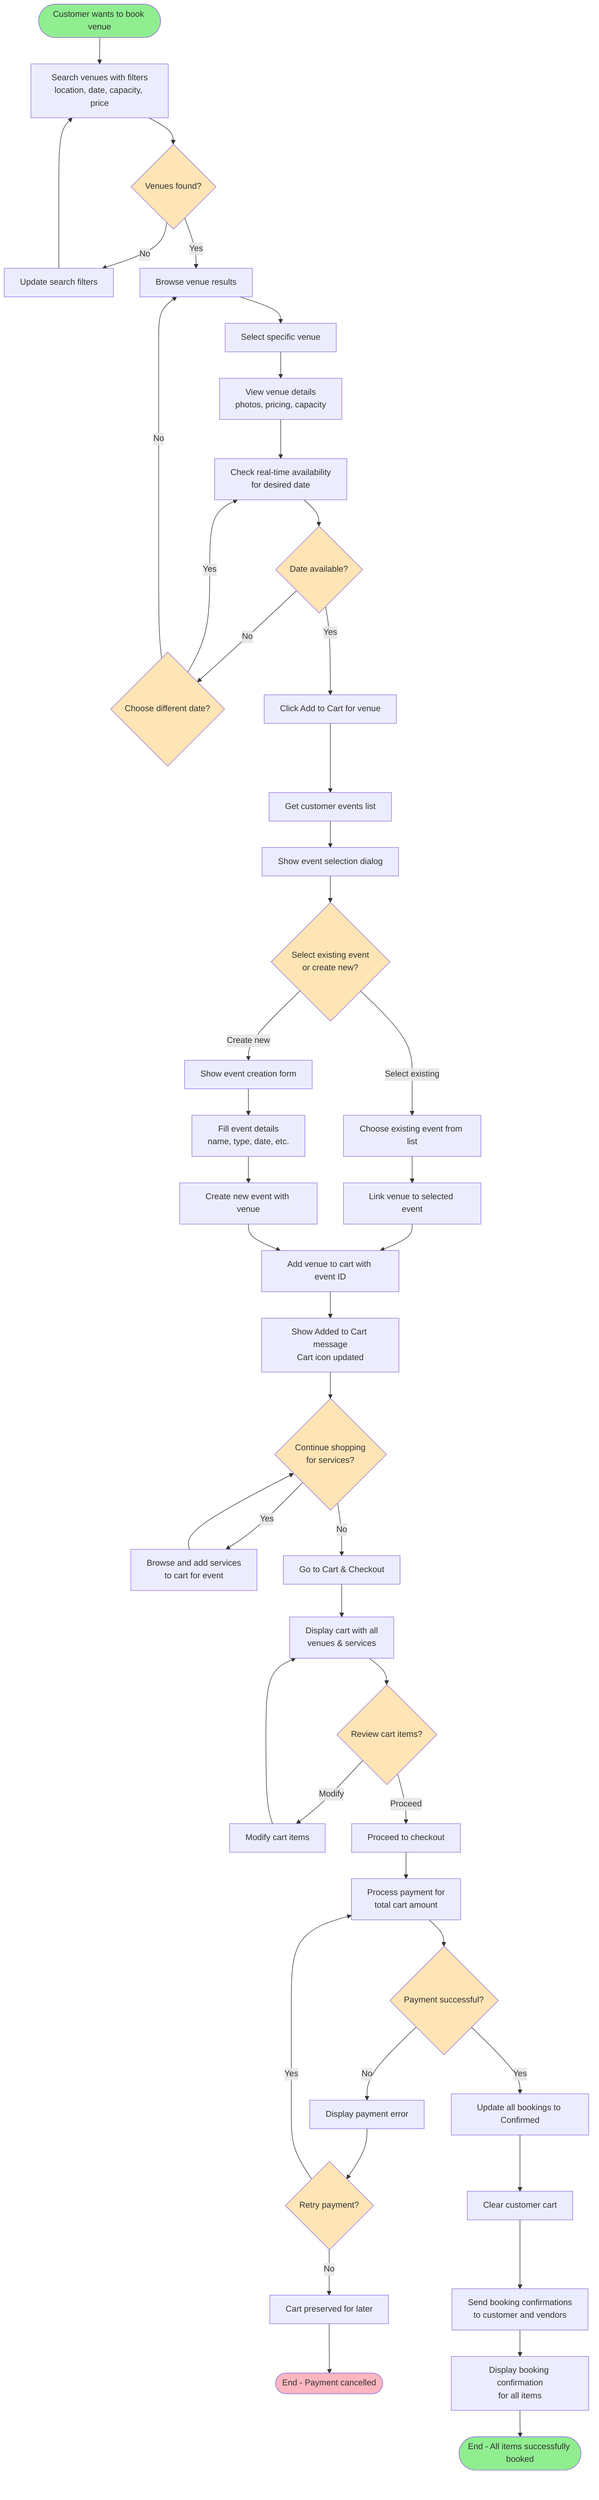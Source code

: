flowchart TD
    Start([Customer wants to book venue]) --> Search[Search venues with filters<br/>location, date, capacity, price]
    
    Search --> HasResults{Venues found?}
    
    HasResults -->|No| UpdateFilters[Update search filters]
    UpdateFilters --> Search
    
    HasResults -->|Yes| ViewResults[Browse venue results]
    ViewResults --> SelectVenue[Select specific venue]
    
    SelectVenue --> ViewDetails[View venue details<br/>photos, pricing, capacity]
    ViewDetails --> CheckAvailability[Check real-time availability<br/>for desired date]
    
    CheckAvailability --> IsAvailable{Date available?}
    
    IsAvailable -->|No| ChooseDate{Choose different date?}
    ChooseDate -->|Yes| CheckAvailability
    ChooseDate -->|No| ViewResults
    
    IsAvailable -->|Yes| AddToCart[Click Add to Cart for venue]
    AddToCart --> GetEvents[Get customer events list]
    GetEvents --> ShowEventDialog[Show event selection dialog]
    
    ShowEventDialog --> EventChoice{Select existing event<br/>or create new?}
    
    EventChoice -->|Select existing| ChooseExisting[Choose existing event from list]
    ChooseExisting --> LinkVenue[Link venue to selected event]
    
    EventChoice -->|Create new| ShowEventForm[Show event creation form]
    ShowEventForm --> FillEventDetails[Fill event details<br/>name, type, date, etc.]
    FillEventDetails --> CreateEvent[Create new event with venue]
    
    LinkVenue --> AddVenueToCart[Add venue to cart with event ID]
    CreateEvent --> AddVenueToCart
    
    AddVenueToCart --> CartUpdated[Show Added to Cart message<br/>Cart icon updated]
    CartUpdated --> ContinueShopping{Continue shopping<br/>for services?}
    
    ContinueShopping -->|Yes| AddServices[Browse and add services<br/>to cart for event]
    AddServices --> ContinueShopping
    
    ContinueShopping -->|No| GoToCart[Go to Cart & Checkout]
    GoToCart --> ViewCart[Display cart with all<br/>venues & services]
    
    ViewCart --> ReviewCart{Review cart items?}
    ReviewCart -->|Modify| ModifyCart[Modify cart items]
    ModifyCart --> ViewCart
    
    ReviewCart -->|Proceed| ProceedCheckout[Proceed to checkout]
    ProceedCheckout --> ProcessPayment[Process payment for<br/>total cart amount]
    
    ProcessPayment --> PaymentResult{Payment successful?}
    
    PaymentResult -->|No| PaymentError[Display payment error]
    PaymentError --> RetryPayment{Retry payment?}
    RetryPayment -->|Yes| ProcessPayment
    RetryPayment -->|No| CartPreserved[Cart preserved for later]
    CartPreserved --> End1([End - Payment cancelled])
    
    PaymentResult -->|Yes| ConfirmBookings[Update all bookings to Confirmed]
    ConfirmBookings --> ClearCart[Clear customer cart]
    ClearCart --> SendNotifications[Send booking confirmations<br/>to customer and vendors]
    SendNotifications --> ShowConfirmation[Display booking confirmation<br/>for all items]
    ShowConfirmation --> Success([End - All items successfully booked])
    
    style Start fill:#90EE90
    style Success fill:#90EE90
    style End1 fill:#FFB6C1
    style HasResults fill:#FFE4B5
    style IsAvailable fill:#FFE4B5
    style ChooseDate fill:#FFE4B5
    style EventChoice fill:#FFE4B5
    style ContinueShopping fill:#FFE4B5
    style ReviewCart fill:#FFE4B5
    style PaymentResult fill:#FFE4B5
    style RetryPayment fill:#FFE4B5
